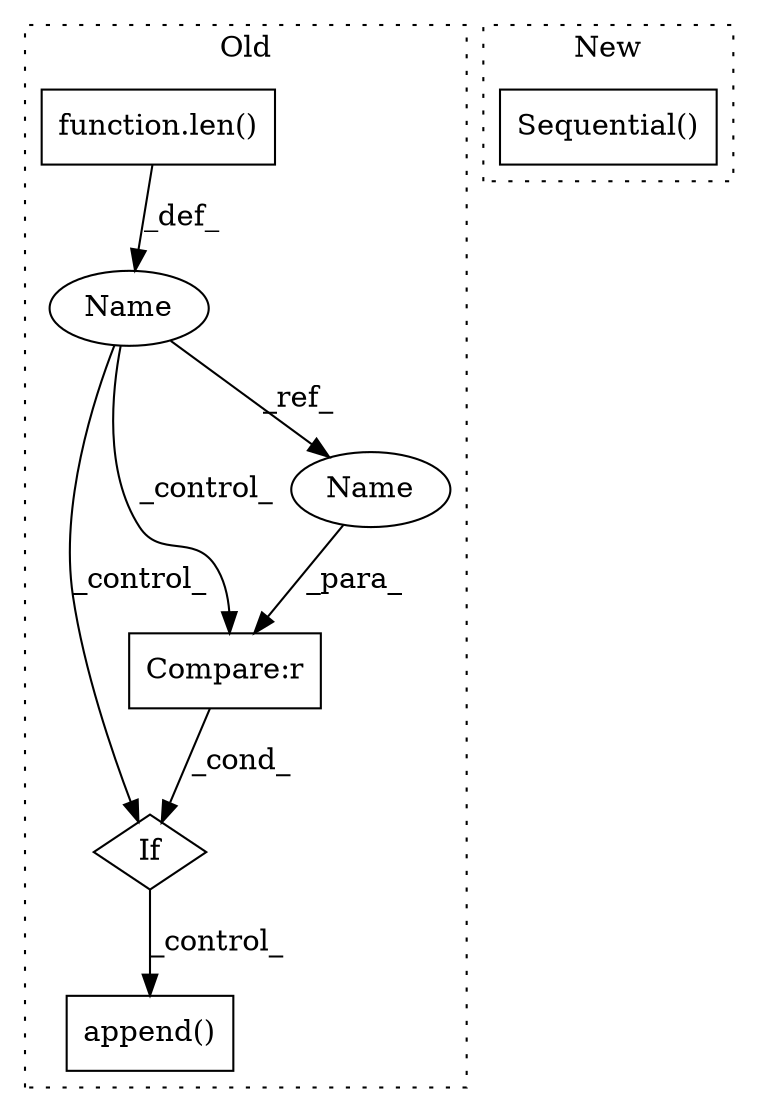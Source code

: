 digraph G {
subgraph cluster0 {
1 [label="function.len()" a="75" s="288,296" l="4,1" shape="box"];
3 [label="If" a="96" s="360" l="3" shape="diamond"];
4 [label="Name" a="87" s="277" l="1" shape="ellipse"];
5 [label="append()" a="75" s="390,410" l="11,1" shape="box"];
6 [label="Compare:r" a="40" s="363" l="13" shape="box"];
7 [label="Name" a="87" s="363" l="1" shape="ellipse"];
label = "Old";
style="dotted";
}
subgraph cluster1 {
2 [label="Sequential()" a="75" s="803,818" l="14,135" shape="box"];
label = "New";
style="dotted";
}
1 -> 4 [label="_def_"];
3 -> 5 [label="_control_"];
4 -> 3 [label="_control_"];
4 -> 6 [label="_control_"];
4 -> 7 [label="_ref_"];
6 -> 3 [label="_cond_"];
7 -> 6 [label="_para_"];
}